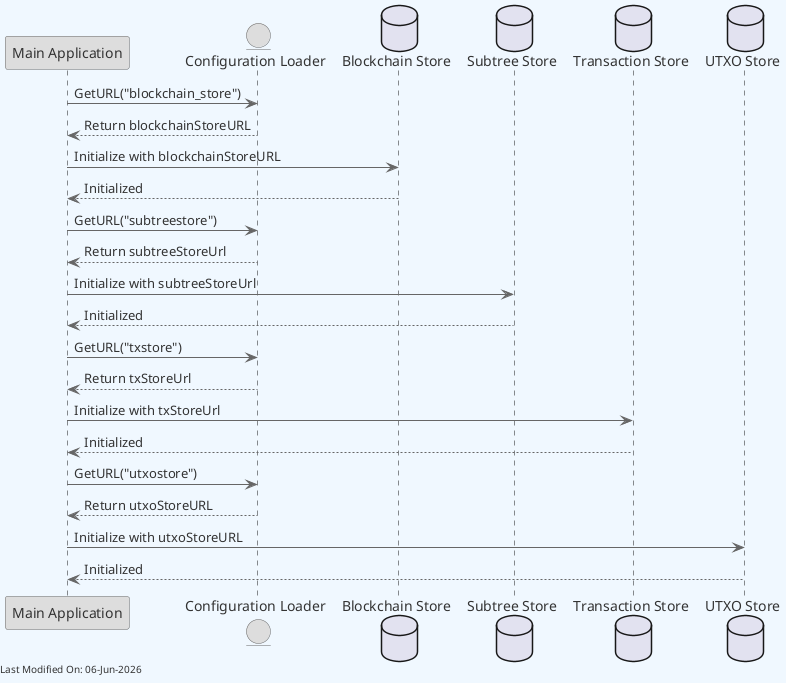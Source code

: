 @startuml ChainIntegrity Initialization
skinparam backgroundColor #F0F8FF
skinparam defaultFontColor #333333
skinparam arrowColor #666666

' Define borders for all elements
skinparam entity {
  BorderColor #666666
  BackgroundColor #DDDDDD
}

skinparam control {
  BorderColor #666666
  BackgroundColor #DDDDDD
}

skinparam participant {
  BorderColor #666666
  BackgroundColor #DDDDDD
}




participant "Main Application" as Main
entity "Configuration Loader" as ConfigLoader
database "Blockchain Store" as BlockchainDB
database "Subtree Store" as SubtreeStore
database "Transaction Store" as TxStore
database "UTXO Store" as UTXOStore

Main -> ConfigLoader: GetURL("blockchain_store")
ConfigLoader --> Main: Return blockchainStoreURL
Main -> BlockchainDB: Initialize with blockchainStoreURL
BlockchainDB --> Main: Initialized

Main -> ConfigLoader: GetURL("subtreestore")
ConfigLoader --> Main: Return subtreeStoreUrl
Main -> SubtreeStore: Initialize with subtreeStoreUrl
SubtreeStore --> Main: Initialized

Main -> ConfigLoader: GetURL("txstore")
ConfigLoader --> Main: Return txStoreUrl
Main -> TxStore: Initialize with txStoreUrl
TxStore --> Main: Initialized

Main -> ConfigLoader: GetURL("utxostore")
ConfigLoader --> Main: Return utxoStoreURL
Main -> UTXOStore: Initialize with utxoStoreURL
UTXOStore --> Main: Initialized

left footer Last Modified On: %date("dd-MMM-yyyy")

@enduml
